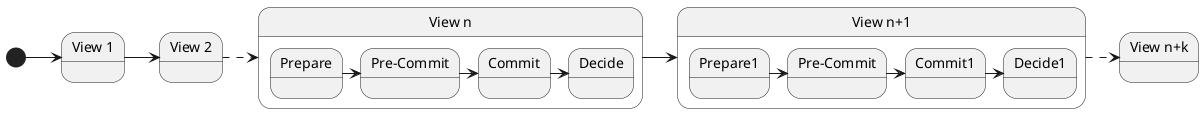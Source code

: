 @startuml

state View1 as "View 1"
state View2 as "View 2"
state ViewN as "View n" {

    state PreCommit as "Pre-Commit"

    Prepare -right-> PreCommit
    PreCommit -right-> Commit
    Commit -right-> Decide

}

state ViewN1 as "View n+1" {

    state PreCommit1 as "Pre-Commit"

    Prepare1 -right-> PreCommit1
    PreCommit1 -right-> Commit1
    Commit1 -right-> Decide1

}

state ViewNK as "View n+k"

[*] -right-> View1
View1 -right-> View2
View2 -right[dashed]-> ViewN
ViewN -right-> ViewN1
ViewN1 -right[dashed]-> ViewNK
@enduml